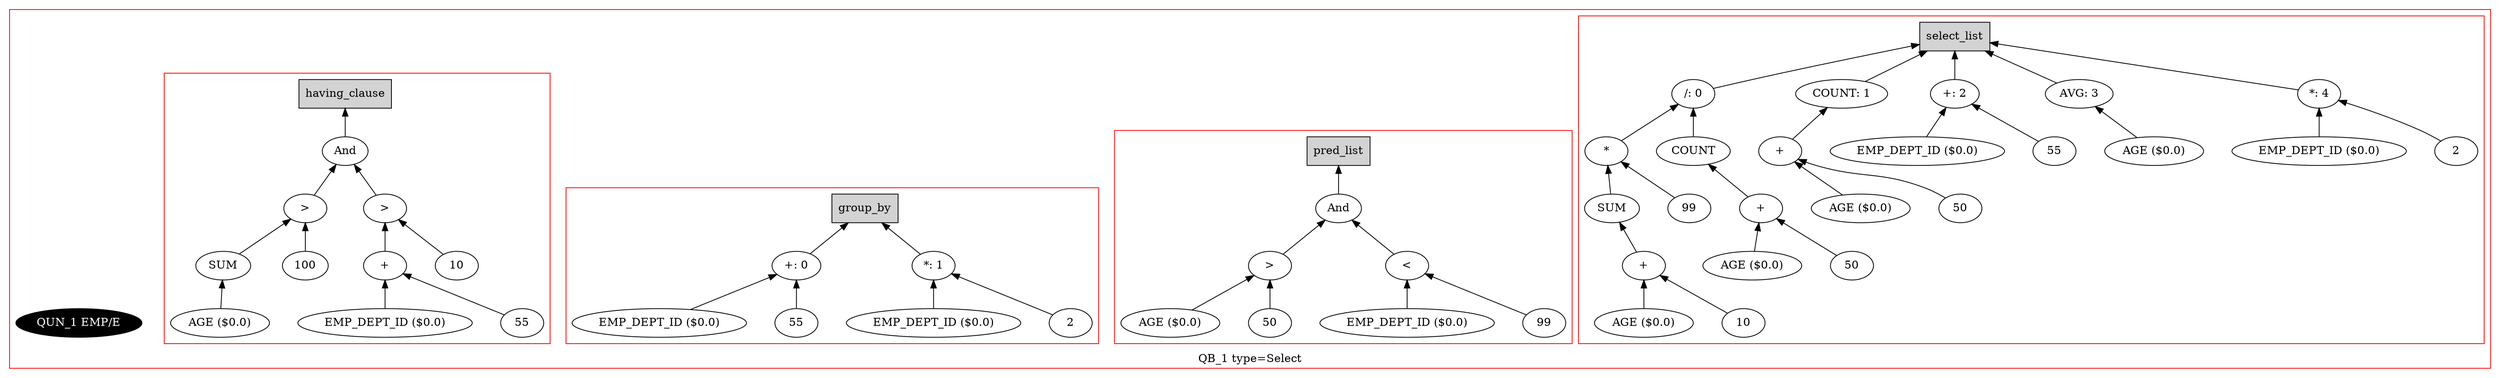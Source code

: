 digraph example1 {
    rankdir=BT;
    nodesep=0.5;
    ordering="in";
  subgraph cluster_QB_1 {
    "QB_1_selectlist"[label="select_list",shape=box,style=filled];
    color = "red"
  subgraph cluster_select_listQB_1 {
    exprnodeExprKey11v1[label="/: 0"];
    exprnodeExprKey6v1 -> exprnodeExprKey11v1;
    exprnodeExprKey6v1[label="*"];
    exprnodeExprKey4v1 -> exprnodeExprKey6v1;
    exprnodeExprKey4v1[label="SUM"];
    exprnodeExprKey3v1 -> exprnodeExprKey4v1;
    exprnodeExprKey3v1[label="+"];
    exprnodeExprKey1v1 -> exprnodeExprKey3v1;
    exprnodeExprKey1v1[label="AGE ($0.0)"];
    exprnodeExprKey2v1 -> exprnodeExprKey3v1;
    exprnodeExprKey2v1[label="10"];
    exprnodeExprKey5v1 -> exprnodeExprKey6v1;
    exprnodeExprKey5v1[label="99"];
    exprnodeExprKey10v1 -> exprnodeExprKey11v1;
    exprnodeExprKey10v1[label="COUNT"];
    exprnodeExprKey9v1 -> exprnodeExprKey10v1;
    exprnodeExprKey9v1[label="+"];
    exprnodeExprKey7v1 -> exprnodeExprKey9v1;
    exprnodeExprKey7v1[label="AGE ($0.0)"];
    exprnodeExprKey8v1 -> exprnodeExprKey9v1;
    exprnodeExprKey8v1[label="50"];
    exprnodeExprKey11v1 -> "QB_1_selectlist";
    exprnodeExprKey15v1[label="COUNT: 1"];
    exprnodeExprKey14v1 -> exprnodeExprKey15v1;
    exprnodeExprKey14v1[label="+"];
    exprnodeExprKey12v1 -> exprnodeExprKey14v1;
    exprnodeExprKey12v1[label="AGE ($0.0)"];
    exprnodeExprKey13v1 -> exprnodeExprKey14v1;
    exprnodeExprKey13v1[label="50"];
    exprnodeExprKey15v1 -> "QB_1_selectlist";
    exprnodeExprKey18v1[label="+: 2"];
    exprnodeExprKey16v1 -> exprnodeExprKey18v1;
    exprnodeExprKey16v1[label="EMP_DEPT_ID ($0.0)"];
    exprnodeExprKey17v1 -> exprnodeExprKey18v1;
    exprnodeExprKey17v1[label="55"];
    exprnodeExprKey18v1 -> "QB_1_selectlist";
    exprnodeExprKey20v1[label="AVG: 3"];
    exprnodeExprKey19v1 -> exprnodeExprKey20v1;
    exprnodeExprKey19v1[label="AGE ($0.0)"];
    exprnodeExprKey20v1 -> "QB_1_selectlist";
    exprnodeExprKey23v1[label="*: 4"];
    exprnodeExprKey21v1 -> exprnodeExprKey23v1;
    exprnodeExprKey21v1[label="EMP_DEPT_ID ($0.0)"];
    exprnodeExprKey22v1 -> exprnodeExprKey23v1;
    exprnodeExprKey22v1[label="2"];
    exprnodeExprKey23v1 -> "QB_1_selectlist";
}
    "QUN_1"[label="QUN_1 EMP/E", fillcolor=black, fontcolor=white, style=filled]
  subgraph cluster_pred_listQB_1 {
    exprnodeExprKey30v1[label="And"];
    exprnodeExprKey26v1 -> exprnodeExprKey30v1;
    exprnodeExprKey26v1[label=">"];
    exprnodeExprKey24v1 -> exprnodeExprKey26v1;
    exprnodeExprKey24v1[label="AGE ($0.0)"];
    exprnodeExprKey25v1 -> exprnodeExprKey26v1;
    exprnodeExprKey25v1[label="50"];
    exprnodeExprKey29v1 -> exprnodeExprKey30v1;
    exprnodeExprKey29v1[label="<"];
    exprnodeExprKey27v1 -> exprnodeExprKey29v1;
    exprnodeExprKey27v1[label="EMP_DEPT_ID ($0.0)"];
    exprnodeExprKey28v1 -> exprnodeExprKey29v1;
    exprnodeExprKey28v1[label="99"];
    exprnodeExprKey30v1 -> QB_1_pred_list;
    "QB_1_pred_list"[label="pred_list",shape=box,style=filled];
}
  subgraph cluster_group_byQB_1 {
    "QB_1_group_by"[label="group_by",shape=box,style=filled];
    exprnodeExprKey33v1[label="+: 0"];
    exprnodeExprKey31v1 -> exprnodeExprKey33v1;
    exprnodeExprKey31v1[label="EMP_DEPT_ID ($0.0)"];
    exprnodeExprKey32v1 -> exprnodeExprKey33v1;
    exprnodeExprKey32v1[label="55"];
    exprnodeExprKey33v1 -> "QB_1_group_by";
    exprnodeExprKey36v1[label="*: 1"];
    exprnodeExprKey34v1 -> exprnodeExprKey36v1;
    exprnodeExprKey34v1[label="EMP_DEPT_ID ($0.0)"];
    exprnodeExprKey35v1 -> exprnodeExprKey36v1;
    exprnodeExprKey35v1[label="2"];
    exprnodeExprKey36v1 -> "QB_1_group_by";
}
  subgraph cluster_having_clauseQB_1 {
    exprnodeExprKey46v1[label="And"];
    exprnodeExprKey40v1 -> exprnodeExprKey46v1;
    exprnodeExprKey40v1[label=">"];
    exprnodeExprKey38v1 -> exprnodeExprKey40v1;
    exprnodeExprKey38v1[label="SUM"];
    exprnodeExprKey37v1 -> exprnodeExprKey38v1;
    exprnodeExprKey37v1[label="AGE ($0.0)"];
    exprnodeExprKey39v1 -> exprnodeExprKey40v1;
    exprnodeExprKey39v1[label="100"];
    exprnodeExprKey45v1 -> exprnodeExprKey46v1;
    exprnodeExprKey45v1[label=">"];
    exprnodeExprKey43v1 -> exprnodeExprKey45v1;
    exprnodeExprKey43v1[label="+"];
    exprnodeExprKey41v1 -> exprnodeExprKey43v1;
    exprnodeExprKey41v1[label="EMP_DEPT_ID ($0.0)"];
    exprnodeExprKey42v1 -> exprnodeExprKey43v1;
    exprnodeExprKey42v1[label="55"];
    exprnodeExprKey44v1 -> exprnodeExprKey45v1;
    exprnodeExprKey44v1[label="10"];
    exprnodeExprKey46v1 -> QB_1_having_clause;
    "QB_1_having_clause"[label="having_clause",shape=box,style=filled];
}
    label = "QB_1 type=Select";
}
}
